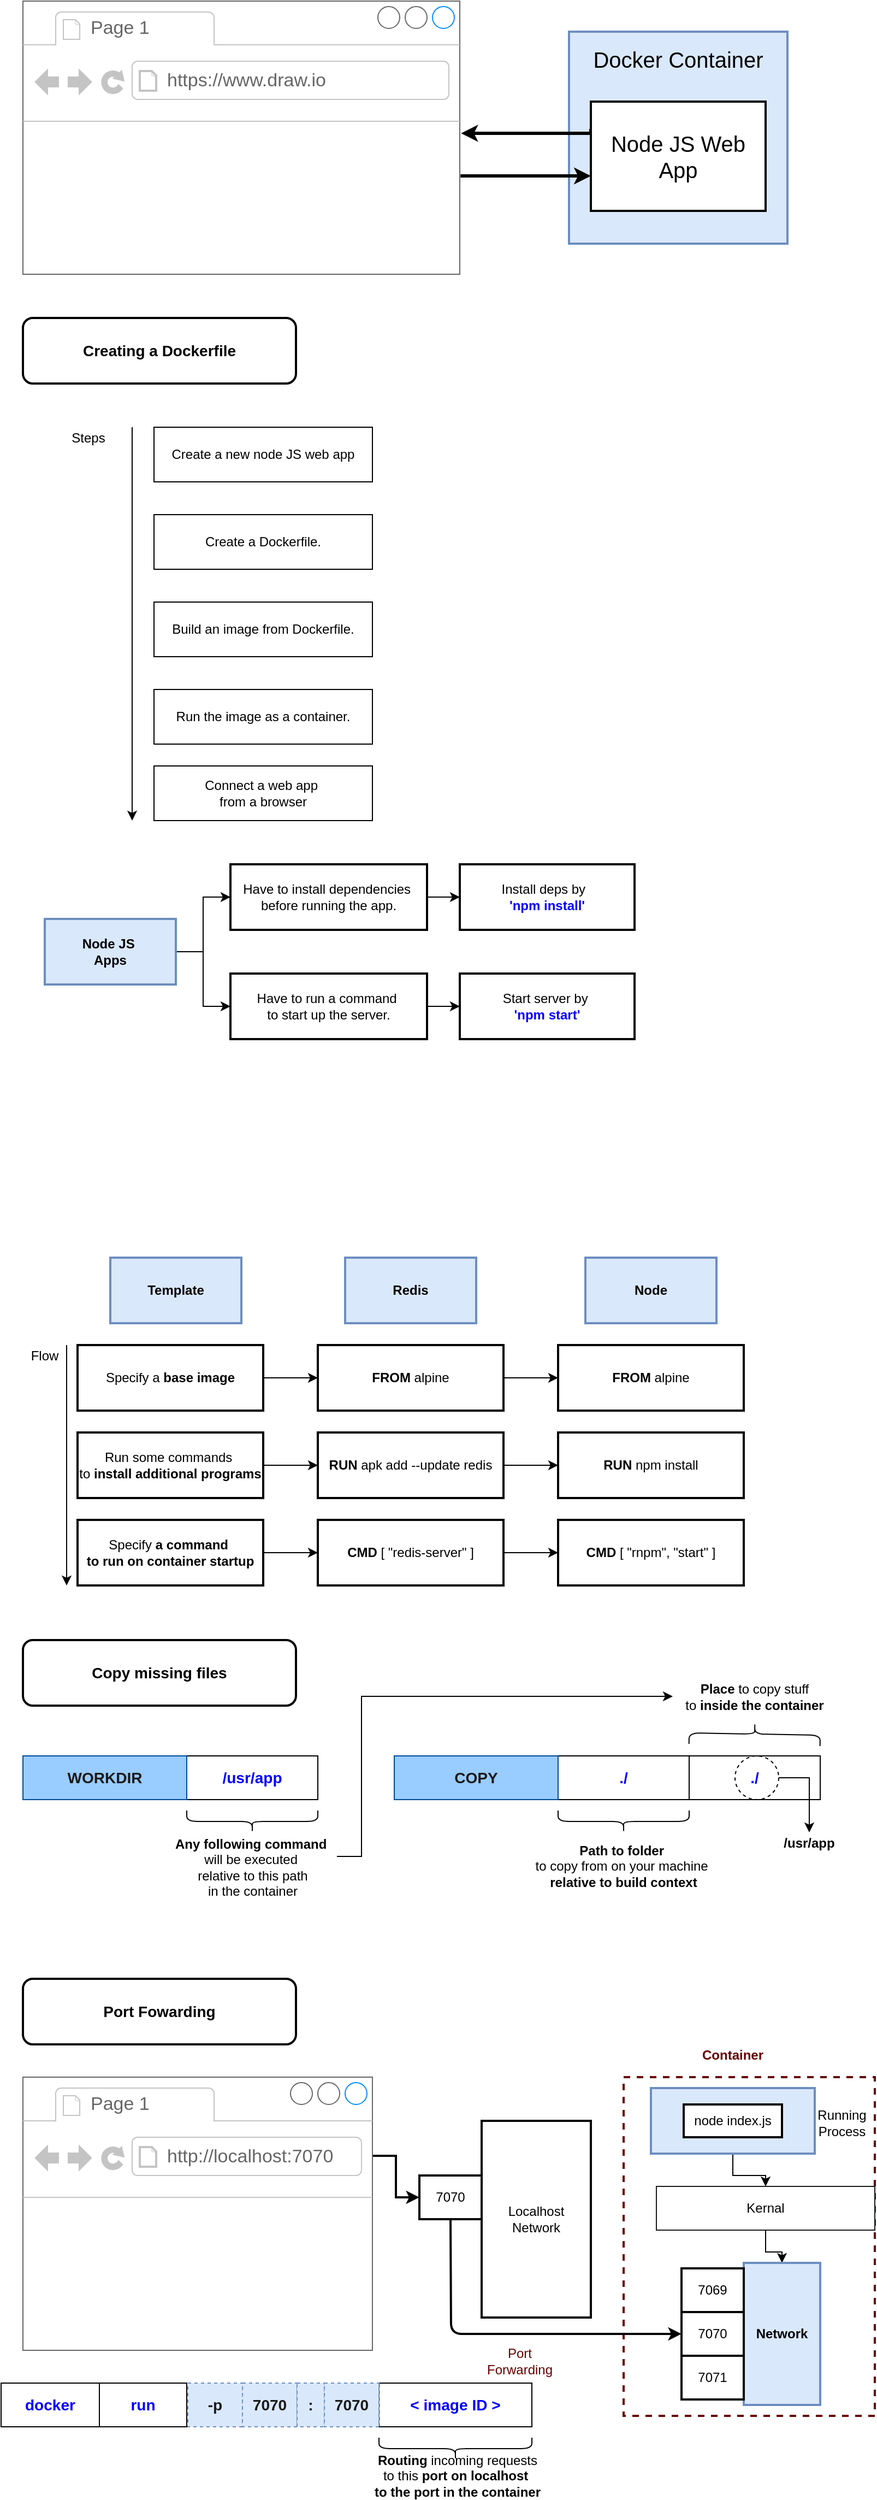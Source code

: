<mxfile version="12.6.1" type="device" pages="13"><diagram id="e093c3a3-07e3-3ea9-9c36-e4d661098359" name="01 - app"><mxGraphModel dx="1635" dy="812" grid="1" gridSize="10" guides="1" tooltips="1" connect="1" arrows="1" fold="1" page="1" pageScale="1" pageWidth="827" pageHeight="1169" background="#ffffff" math="0" shadow="0"><root><mxCell id="0"/><mxCell id="1" parent="0"/><mxCell id="2" value="" style="strokeWidth=1;shadow=0;dashed=0;align=center;html=1;shape=mxgraph.mockup.containers.browserWindow;rSize=0;fillColor=#ffffff;strokeColor=#666666;mainText=,;recursiveResize=0;fontSize=20;" parent="1" vertex="1"><mxGeometry x="40" y="50" width="400" height="250" as="geometry"/></mxCell><mxCell id="3" value="Page 1" style="strokeWidth=1;shadow=0;dashed=0;align=center;html=1;shape=mxgraph.mockup.containers.anchor;fontSize=17;fontColor=#666666;align=left;" parent="2" vertex="1"><mxGeometry x="60" y="12" width="110" height="26" as="geometry"/></mxCell><mxCell id="4" value="https://www.draw.io" style="strokeWidth=1;shadow=0;dashed=0;align=center;html=1;shape=mxgraph.mockup.containers.anchor;rSize=0;fontSize=17;fontColor=#666666;align=left;" parent="2" vertex="1"><mxGeometry x="130" y="60" width="250" height="26" as="geometry"/></mxCell><mxCell id="5" value="Docker Container&lt;br&gt;&lt;br&gt;&lt;br&gt;&lt;br&gt;&lt;br&gt;&lt;br&gt;&lt;br&gt;" style="rounded=0;whiteSpace=wrap;html=1;strokeWidth=2;fontSize=20;align=center;fillColor=#dae8fc;strokeColor=#6c8ebf;" parent="1" vertex="1"><mxGeometry x="540" y="78" width="200" height="194" as="geometry"/></mxCell><mxCell id="7" style="edgeStyle=orthogonalEdgeStyle;rounded=0;html=1;exitX=0;exitY=0.25;entryX=1.003;entryY=0.484;entryPerimeter=0;jettySize=auto;orthogonalLoop=1;strokeWidth=3;fontSize=20;" parent="1" source="6" target="2" edge="1"><mxGeometry relative="1" as="geometry"><Array as="points"><mxPoint x="560" y="171"/></Array></mxGeometry></mxCell><mxCell id="6" value="Node JS Web App" style="rounded=0;whiteSpace=wrap;html=1;strokeWidth=2;fontSize=20;align=center;" parent="1" vertex="1"><mxGeometry x="560" y="142" width="160" height="100" as="geometry"/></mxCell><mxCell id="8" style="edgeStyle=orthogonalEdgeStyle;rounded=0;html=1;exitX=0;exitY=0.25;entryX=1.003;entryY=0.484;entryPerimeter=0;jettySize=auto;orthogonalLoop=1;strokeWidth=3;fontSize=20;" parent="1" edge="1"><mxGeometry relative="1" as="geometry"><mxPoint x="440.67" y="210.003" as="sourcePoint"/><mxPoint x="560.003" y="210.003" as="targetPoint"/></mxGeometry></mxCell><mxCell id="HHnkpAoUkF0tyQXIpt7o-8" value="Create a new node JS web app" style="rounded=0;whiteSpace=wrap;html=1;fontSize=12;" parent="1" vertex="1"><mxGeometry x="160" y="440" width="200" height="50" as="geometry"/></mxCell><mxCell id="HHnkpAoUkF0tyQXIpt7o-9" value="Create a Dockerfile." style="rounded=0;whiteSpace=wrap;html=1;fontSize=12;" parent="1" vertex="1"><mxGeometry x="160" y="520" width="200" height="50" as="geometry"/></mxCell><mxCell id="HHnkpAoUkF0tyQXIpt7o-10" value="Build an image from Dockerfile." style="rounded=0;whiteSpace=wrap;html=1;fontSize=12;" parent="1" vertex="1"><mxGeometry x="160" y="600" width="200" height="50" as="geometry"/></mxCell><mxCell id="HHnkpAoUkF0tyQXIpt7o-11" value="" style="endArrow=classic;html=1;fontSize=12;" parent="1" edge="1"><mxGeometry width="50" height="50" relative="1" as="geometry"><mxPoint x="140" y="440" as="sourcePoint"/><mxPoint x="140" y="800" as="targetPoint"/></mxGeometry></mxCell><mxCell id="HHnkpAoUkF0tyQXIpt7o-12" value="Steps" style="text;html=1;strokeColor=none;fillColor=none;align=center;verticalAlign=middle;whiteSpace=wrap;rounded=0;fontSize=12;" parent="1" vertex="1"><mxGeometry x="80" y="440" width="40" height="20" as="geometry"/></mxCell><mxCell id="HHnkpAoUkF0tyQXIpt7o-13" value="&lt;font style=&quot;font-size: 14px&quot;&gt;&lt;b&gt;Creating a Dockerfile&lt;/b&gt;&lt;/font&gt;" style="rounded=1;whiteSpace=wrap;html=1;strokeWidth=2;" parent="1" vertex="1"><mxGeometry x="40" y="340" width="250" height="60" as="geometry"/></mxCell><mxCell id="HHnkpAoUkF0tyQXIpt7o-14" value="Run the image as a container." style="rounded=0;whiteSpace=wrap;html=1;fontSize=12;" parent="1" vertex="1"><mxGeometry x="160" y="680" width="200" height="50" as="geometry"/></mxCell><mxCell id="HHnkpAoUkF0tyQXIpt7o-17" value="Connect a web app&amp;nbsp;&lt;br&gt;from a browser" style="rounded=0;whiteSpace=wrap;html=1;fontSize=12;" parent="1" vertex="1"><mxGeometry x="160" y="750" width="200" height="50" as="geometry"/></mxCell><mxCell id="HHnkpAoUkF0tyQXIpt7o-24" style="edgeStyle=orthogonalEdgeStyle;rounded=0;orthogonalLoop=1;jettySize=auto;html=1;entryX=0;entryY=0.5;entryDx=0;entryDy=0;" parent="1" source="HHnkpAoUkF0tyQXIpt7o-18" target="HHnkpAoUkF0tyQXIpt7o-19" edge="1"><mxGeometry relative="1" as="geometry"/></mxCell><mxCell id="HHnkpAoUkF0tyQXIpt7o-26" style="edgeStyle=orthogonalEdgeStyle;rounded=0;orthogonalLoop=1;jettySize=auto;html=1;entryX=0;entryY=0.5;entryDx=0;entryDy=0;" parent="1" source="HHnkpAoUkF0tyQXIpt7o-18" target="HHnkpAoUkF0tyQXIpt7o-21" edge="1"><mxGeometry relative="1" as="geometry"/></mxCell><mxCell id="HHnkpAoUkF0tyQXIpt7o-18" value="Node JS&amp;nbsp;&lt;br&gt;Apps" style="rounded=0;whiteSpace=wrap;html=1;fillColor=#dae8fc;strokeColor=#6c8ebf;strokeWidth=2;fontStyle=1" parent="1" vertex="1"><mxGeometry x="60" y="890" width="120" height="60" as="geometry"/></mxCell><mxCell id="HHnkpAoUkF0tyQXIpt7o-27" style="edgeStyle=orthogonalEdgeStyle;rounded=0;orthogonalLoop=1;jettySize=auto;html=1;entryX=0;entryY=0.5;entryDx=0;entryDy=0;" parent="1" source="HHnkpAoUkF0tyQXIpt7o-19" target="HHnkpAoUkF0tyQXIpt7o-20" edge="1"><mxGeometry relative="1" as="geometry"/></mxCell><mxCell id="HHnkpAoUkF0tyQXIpt7o-19" value="Have to install&amp;nbsp;dependencies&amp;nbsp;&lt;br&gt;before running the app." style="rounded=0;whiteSpace=wrap;html=1;strokeWidth=2;" parent="1" vertex="1"><mxGeometry x="230" y="840" width="180" height="60" as="geometry"/></mxCell><mxCell id="HHnkpAoUkF0tyQXIpt7o-20" value="Install deps by&amp;nbsp;&amp;nbsp;&lt;br&gt;&lt;b&gt;&lt;font color=&quot;#0000ff&quot;&gt;'npm install'&lt;/font&gt;&lt;/b&gt;" style="rounded=0;whiteSpace=wrap;html=1;strokeWidth=2;" parent="1" vertex="1"><mxGeometry x="440" y="840" width="160" height="60" as="geometry"/></mxCell><mxCell id="HHnkpAoUkF0tyQXIpt7o-28" style="edgeStyle=orthogonalEdgeStyle;rounded=0;orthogonalLoop=1;jettySize=auto;html=1;entryX=0;entryY=0.5;entryDx=0;entryDy=0;" parent="1" source="HHnkpAoUkF0tyQXIpt7o-21" target="HHnkpAoUkF0tyQXIpt7o-22" edge="1"><mxGeometry relative="1" as="geometry"/></mxCell><mxCell id="HHnkpAoUkF0tyQXIpt7o-21" value="Have to run a command&amp;nbsp;&lt;br&gt;to start up the server." style="rounded=0;whiteSpace=wrap;html=1;strokeWidth=2;" parent="1" vertex="1"><mxGeometry x="230" y="940" width="180" height="60" as="geometry"/></mxCell><mxCell id="HHnkpAoUkF0tyQXIpt7o-22" value="Start server by&amp;nbsp;&lt;br&gt;&lt;b&gt;&lt;font color=&quot;#0000ff&quot;&gt;'npm start'&lt;/font&gt;&lt;/b&gt;" style="rounded=0;whiteSpace=wrap;html=1;strokeWidth=2;" parent="1" vertex="1"><mxGeometry x="440" y="940" width="160" height="60" as="geometry"/></mxCell><mxCell id="HHnkpAoUkF0tyQXIpt7o-29" value="Template" style="rounded=0;whiteSpace=wrap;html=1;fillColor=#dae8fc;strokeColor=#6c8ebf;strokeWidth=2;fontStyle=1" parent="1" vertex="1"><mxGeometry x="120" y="1200" width="120" height="60" as="geometry"/></mxCell><mxCell id="HHnkpAoUkF0tyQXIpt7o-47" style="edgeStyle=orthogonalEdgeStyle;rounded=0;orthogonalLoop=1;jettySize=auto;html=1;entryX=0;entryY=0.5;entryDx=0;entryDy=0;" parent="1" source="HHnkpAoUkF0tyQXIpt7o-30" target="HHnkpAoUkF0tyQXIpt7o-36" edge="1"><mxGeometry relative="1" as="geometry"/></mxCell><mxCell id="HHnkpAoUkF0tyQXIpt7o-30" value="Specify a &lt;b&gt;base image&lt;/b&gt;" style="rounded=0;whiteSpace=wrap;html=1;strokeWidth=2;" parent="1" vertex="1"><mxGeometry x="90" y="1280" width="170" height="60" as="geometry"/></mxCell><mxCell id="HHnkpAoUkF0tyQXIpt7o-49" style="edgeStyle=orthogonalEdgeStyle;rounded=0;orthogonalLoop=1;jettySize=auto;html=1;entryX=0;entryY=0.5;entryDx=0;entryDy=0;" parent="1" source="HHnkpAoUkF0tyQXIpt7o-31" target="HHnkpAoUkF0tyQXIpt7o-38" edge="1"><mxGeometry relative="1" as="geometry"/></mxCell><mxCell id="HHnkpAoUkF0tyQXIpt7o-31" value="Run some commands&amp;nbsp;&lt;br&gt;to &lt;b&gt;install additional programs&lt;/b&gt;" style="rounded=0;whiteSpace=wrap;html=1;strokeWidth=2;" parent="1" vertex="1"><mxGeometry x="90" y="1360" width="170" height="60" as="geometry"/></mxCell><mxCell id="HHnkpAoUkF0tyQXIpt7o-51" style="edgeStyle=orthogonalEdgeStyle;rounded=0;orthogonalLoop=1;jettySize=auto;html=1;entryX=0;entryY=0.5;entryDx=0;entryDy=0;" parent="1" source="HHnkpAoUkF0tyQXIpt7o-32" target="HHnkpAoUkF0tyQXIpt7o-39" edge="1"><mxGeometry relative="1" as="geometry"/></mxCell><mxCell id="HHnkpAoUkF0tyQXIpt7o-32" value="Specify &lt;b&gt;a command&amp;nbsp;&lt;br&gt;to run on container startup&lt;/b&gt;" style="rounded=0;whiteSpace=wrap;html=1;strokeWidth=2;" parent="1" vertex="1"><mxGeometry x="90" y="1440" width="170" height="60" as="geometry"/></mxCell><mxCell id="HHnkpAoUkF0tyQXIpt7o-34" value="" style="endArrow=classic;html=1;fontSize=12;" parent="1" edge="1"><mxGeometry width="50" height="50" relative="1" as="geometry"><mxPoint x="80" y="1280" as="sourcePoint"/><mxPoint x="80" y="1500" as="targetPoint"/></mxGeometry></mxCell><mxCell id="HHnkpAoUkF0tyQXIpt7o-35" value="Flow" style="text;html=1;strokeColor=none;fillColor=none;align=center;verticalAlign=middle;whiteSpace=wrap;rounded=0;" parent="1" vertex="1"><mxGeometry x="40" y="1280" width="40" height="20" as="geometry"/></mxCell><mxCell id="HHnkpAoUkF0tyQXIpt7o-48" style="edgeStyle=orthogonalEdgeStyle;rounded=0;orthogonalLoop=1;jettySize=auto;html=1;entryX=0;entryY=0.5;entryDx=0;entryDy=0;" parent="1" source="HHnkpAoUkF0tyQXIpt7o-36" target="HHnkpAoUkF0tyQXIpt7o-44" edge="1"><mxGeometry relative="1" as="geometry"/></mxCell><mxCell id="HHnkpAoUkF0tyQXIpt7o-36" value="&lt;b&gt;FROM&lt;/b&gt; alpine" style="rounded=0;whiteSpace=wrap;html=1;strokeWidth=2;" parent="1" vertex="1"><mxGeometry x="310" y="1280" width="170" height="60" as="geometry"/></mxCell><mxCell id="HHnkpAoUkF0tyQXIpt7o-37" value="Redis" style="rounded=0;whiteSpace=wrap;html=1;fillColor=#dae8fc;strokeColor=#6c8ebf;strokeWidth=2;fontStyle=1" parent="1" vertex="1"><mxGeometry x="335" y="1200" width="120" height="60" as="geometry"/></mxCell><mxCell id="HHnkpAoUkF0tyQXIpt7o-50" style="edgeStyle=orthogonalEdgeStyle;rounded=0;orthogonalLoop=1;jettySize=auto;html=1;entryX=0;entryY=0.5;entryDx=0;entryDy=0;" parent="1" source="HHnkpAoUkF0tyQXIpt7o-38" target="HHnkpAoUkF0tyQXIpt7o-45" edge="1"><mxGeometry relative="1" as="geometry"/></mxCell><mxCell id="HHnkpAoUkF0tyQXIpt7o-38" value="&lt;b&gt;RUN&lt;/b&gt; apk add --update redis" style="rounded=0;whiteSpace=wrap;html=1;strokeWidth=2;" parent="1" vertex="1"><mxGeometry x="310" y="1360" width="170" height="60" as="geometry"/></mxCell><mxCell id="HHnkpAoUkF0tyQXIpt7o-52" style="edgeStyle=orthogonalEdgeStyle;rounded=0;orthogonalLoop=1;jettySize=auto;html=1;entryX=0;entryY=0.5;entryDx=0;entryDy=0;" parent="1" source="HHnkpAoUkF0tyQXIpt7o-39" target="HHnkpAoUkF0tyQXIpt7o-46" edge="1"><mxGeometry relative="1" as="geometry"/></mxCell><mxCell id="HHnkpAoUkF0tyQXIpt7o-39" value="&lt;b&gt;CMD&lt;/b&gt; [ &quot;redis-server&quot; ]" style="rounded=0;whiteSpace=wrap;html=1;strokeWidth=2;" parent="1" vertex="1"><mxGeometry x="310" y="1440" width="170" height="60" as="geometry"/></mxCell><mxCell id="HHnkpAoUkF0tyQXIpt7o-41" value="Node" style="rounded=0;whiteSpace=wrap;html=1;fillColor=#dae8fc;strokeColor=#6c8ebf;strokeWidth=2;fontStyle=1" parent="1" vertex="1"><mxGeometry x="555" y="1200" width="120" height="60" as="geometry"/></mxCell><mxCell id="HHnkpAoUkF0tyQXIpt7o-44" value="&lt;b&gt;FROM&lt;/b&gt; alpine" style="rounded=0;whiteSpace=wrap;html=1;strokeWidth=2;" parent="1" vertex="1"><mxGeometry x="530" y="1280" width="170" height="60" as="geometry"/></mxCell><mxCell id="HHnkpAoUkF0tyQXIpt7o-45" value="&lt;b&gt;RUN&lt;/b&gt; npm install" style="rounded=0;whiteSpace=wrap;html=1;strokeWidth=2;" parent="1" vertex="1"><mxGeometry x="530" y="1360" width="170" height="60" as="geometry"/></mxCell><mxCell id="HHnkpAoUkF0tyQXIpt7o-46" value="&lt;b&gt;CMD&lt;/b&gt; [ &quot;rnpm&quot;, &quot;start&quot; ]" style="rounded=0;whiteSpace=wrap;html=1;strokeWidth=2;" parent="1" vertex="1"><mxGeometry x="530" y="1440" width="170" height="60" as="geometry"/></mxCell><mxCell id="HHnkpAoUkF0tyQXIpt7o-53" value="&lt;font style=&quot;font-size: 14px&quot;&gt;&lt;b&gt;Copy missing files&lt;/b&gt;&lt;/font&gt;" style="rounded=1;whiteSpace=wrap;html=1;strokeWidth=2;" parent="1" vertex="1"><mxGeometry x="40" y="1550" width="250" height="60" as="geometry"/></mxCell><mxCell id="HHnkpAoUkF0tyQXIpt7o-54" value="&lt;h3&gt;&lt;font color=&quot;#0000ff&quot;&gt;./&lt;/font&gt;&lt;/h3&gt;" style="rounded=0;whiteSpace=wrap;html=1;" parent="1" vertex="1"><mxGeometry x="530" y="1656" width="120" height="40" as="geometry"/></mxCell><mxCell id="HHnkpAoUkF0tyQXIpt7o-55" value="&lt;h3&gt;&lt;font color=&quot;#0000ff&quot;&gt;./&lt;/font&gt;&lt;/h3&gt;" style="rounded=0;whiteSpace=wrap;html=1;" parent="1" vertex="1"><mxGeometry x="650" y="1656" width="120" height="40" as="geometry"/></mxCell><mxCell id="HHnkpAoUkF0tyQXIpt7o-56" value="" style="shape=curlyBracket;whiteSpace=wrap;html=1;rounded=1;rotation=-90;" parent="1" vertex="1"><mxGeometry x="580" y="1656" width="20" height="120" as="geometry"/></mxCell><mxCell id="HHnkpAoUkF0tyQXIpt7o-57" value="" style="shape=curlyBracket;whiteSpace=wrap;html=1;rounded=1;rotation=91;" parent="1" vertex="1"><mxGeometry x="700" y="1576" width="20" height="120" as="geometry"/></mxCell><mxCell id="HHnkpAoUkF0tyQXIpt7o-58" value="&lt;b&gt;Path to folder&amp;nbsp;&lt;/b&gt;&lt;br&gt;to copy from on your machine&amp;nbsp;&lt;br&gt;&lt;b&gt;relative to build context&lt;/b&gt;" style="text;html=1;strokeColor=none;fillColor=none;align=center;verticalAlign=middle;whiteSpace=wrap;rounded=0;" parent="1" vertex="1"><mxGeometry x="495" y="1726" width="190" height="62" as="geometry"/></mxCell><mxCell id="HHnkpAoUkF0tyQXIpt7o-59" value="&lt;b&gt;Place &lt;/b&gt;to copy stuff&lt;br&gt;to &lt;b&gt;inside the container&lt;/b&gt;" style="text;html=1;strokeColor=none;fillColor=none;align=center;verticalAlign=middle;whiteSpace=wrap;rounded=0;" parent="1" vertex="1"><mxGeometry x="635" y="1581" width="150" height="41" as="geometry"/></mxCell><mxCell id="HHnkpAoUkF0tyQXIpt7o-60" value="&lt;h3&gt;&lt;font color=&quot;#1a1a1a&quot;&gt;COPY&lt;/font&gt;&lt;/h3&gt;" style="rounded=0;whiteSpace=wrap;html=1;fillColor=#99CCFF;strokeColor=#004C99;" parent="1" vertex="1"><mxGeometry x="380" y="1656" width="150" height="40" as="geometry"/></mxCell><mxCell id="HHnkpAoUkF0tyQXIpt7o-71" style="edgeStyle=orthogonalEdgeStyle;rounded=0;orthogonalLoop=1;jettySize=auto;html=1;entryX=0;entryY=0.5;entryDx=0;entryDy=0;exitX=0.977;exitY=0.288;exitDx=0;exitDy=0;exitPerimeter=0;strokeWidth=2;" parent="1" source="HHnkpAoUkF0tyQXIpt7o-65" target="HHnkpAoUkF0tyQXIpt7o-70" edge="1"><mxGeometry relative="1" as="geometry"/></mxCell><mxCell id="HHnkpAoUkF0tyQXIpt7o-65" value="" style="strokeWidth=1;shadow=0;dashed=0;align=center;html=1;shape=mxgraph.mockup.containers.browserWindow;rSize=0;fillColor=#ffffff;strokeColor=#666666;mainText=,;recursiveResize=0;fontSize=20;" parent="1" vertex="1"><mxGeometry x="40" y="1950" width="320" height="250" as="geometry"/></mxCell><mxCell id="HHnkpAoUkF0tyQXIpt7o-66" value="Page 1" style="strokeWidth=1;shadow=0;dashed=0;align=center;html=1;shape=mxgraph.mockup.containers.anchor;fontSize=17;fontColor=#666666;align=left;" parent="HHnkpAoUkF0tyQXIpt7o-65" vertex="1"><mxGeometry x="60" y="12" width="110" height="26" as="geometry"/></mxCell><mxCell id="HHnkpAoUkF0tyQXIpt7o-67" value="http://localhost:7070" style="strokeWidth=1;shadow=0;dashed=0;align=center;html=1;shape=mxgraph.mockup.containers.anchor;rSize=0;fontSize=17;fontColor=#666666;align=left;" parent="HHnkpAoUkF0tyQXIpt7o-65" vertex="1"><mxGeometry x="130" y="60" width="180" height="26" as="geometry"/></mxCell><mxCell id="HHnkpAoUkF0tyQXIpt7o-68" value="&lt;font style=&quot;font-size: 14px&quot;&gt;&lt;b&gt;Port Fowarding&lt;/b&gt;&lt;/font&gt;" style="rounded=1;whiteSpace=wrap;html=1;strokeWidth=2;" parent="1" vertex="1"><mxGeometry x="40" y="1860" width="250" height="60" as="geometry"/></mxCell><mxCell id="HHnkpAoUkF0tyQXIpt7o-69" value="Localhost Network" style="rounded=0;whiteSpace=wrap;html=1;strokeWidth=2;" parent="1" vertex="1"><mxGeometry x="460" y="1990" width="100" height="180" as="geometry"/></mxCell><mxCell id="HHnkpAoUkF0tyQXIpt7o-70" value="7070" style="rounded=0;whiteSpace=wrap;html=1;strokeWidth=2;" parent="1" vertex="1"><mxGeometry x="403" y="2040" width="57" height="40" as="geometry"/></mxCell><mxCell id="HHnkpAoUkF0tyQXIpt7o-73" value="" style="rounded=0;whiteSpace=wrap;html=1;strokeWidth=2;dashed=1;strokeColor=#660000;" parent="1" vertex="1"><mxGeometry x="590" y="1950" width="230" height="310" as="geometry"/></mxCell><mxCell id="HHnkpAoUkF0tyQXIpt7o-83" style="edgeStyle=orthogonalEdgeStyle;rounded=0;orthogonalLoop=1;jettySize=auto;html=1;" parent="1" source="HHnkpAoUkF0tyQXIpt7o-74" target="HHnkpAoUkF0tyQXIpt7o-78" edge="1"><mxGeometry relative="1" as="geometry"/></mxCell><mxCell id="HHnkpAoUkF0tyQXIpt7o-74" value="" style="rounded=0;whiteSpace=wrap;html=1;fillColor=#dae8fc;strokeColor=#6c8ebf;strokeWidth=2;fontStyle=1" parent="1" vertex="1"><mxGeometry x="615" y="1960" width="150" height="60" as="geometry"/></mxCell><mxCell id="HHnkpAoUkF0tyQXIpt7o-75" value="node index.js" style="rounded=0;whiteSpace=wrap;html=1;strokeColor=#000000;strokeWidth=2;" parent="1" vertex="1"><mxGeometry x="645" y="1975" width="90" height="30" as="geometry"/></mxCell><mxCell id="HHnkpAoUkF0tyQXIpt7o-76" value="Running&lt;br&gt;Process" style="text;html=1;strokeColor=none;fillColor=none;align=center;verticalAlign=middle;whiteSpace=wrap;rounded=0;dashed=1;" parent="1" vertex="1"><mxGeometry x="770" y="1982" width="40" height="20" as="geometry"/></mxCell><mxCell id="HHnkpAoUkF0tyQXIpt7o-84" style="edgeStyle=orthogonalEdgeStyle;rounded=0;orthogonalLoop=1;jettySize=auto;html=1;entryX=0.5;entryY=0;entryDx=0;entryDy=0;" parent="1" source="HHnkpAoUkF0tyQXIpt7o-78" target="HHnkpAoUkF0tyQXIpt7o-79" edge="1"><mxGeometry relative="1" as="geometry"/></mxCell><mxCell id="HHnkpAoUkF0tyQXIpt7o-78" value="Kernal" style="rounded=0;whiteSpace=wrap;html=1;strokeColor=#1A1A1A;strokeWidth=1;" parent="1" vertex="1"><mxGeometry x="620" y="2050" width="200" height="40" as="geometry"/></mxCell><mxCell id="HHnkpAoUkF0tyQXIpt7o-79" value="Network" style="rounded=0;whiteSpace=wrap;html=1;fillColor=#dae8fc;strokeColor=#6c8ebf;strokeWidth=2;fontStyle=1" parent="1" vertex="1"><mxGeometry x="700" y="2120" width="70" height="130" as="geometry"/></mxCell><mxCell id="HHnkpAoUkF0tyQXIpt7o-80" value="7070" style="rounded=0;whiteSpace=wrap;html=1;strokeWidth=2;" parent="1" vertex="1"><mxGeometry x="643" y="2165" width="57" height="40" as="geometry"/></mxCell><mxCell id="HHnkpAoUkF0tyQXIpt7o-81" value="7071" style="rounded=0;whiteSpace=wrap;html=1;strokeWidth=2;" parent="1" vertex="1"><mxGeometry x="643" y="2205" width="57" height="40" as="geometry"/></mxCell><mxCell id="HHnkpAoUkF0tyQXIpt7o-82" value="7069" style="rounded=0;whiteSpace=wrap;html=1;strokeWidth=2;" parent="1" vertex="1"><mxGeometry x="643" y="2125" width="57" height="40" as="geometry"/></mxCell><mxCell id="HHnkpAoUkF0tyQXIpt7o-85" value="Container" style="text;html=1;strokeColor=none;fillColor=none;align=center;verticalAlign=middle;whiteSpace=wrap;rounded=0;fontStyle=1;fontColor=#660000;" parent="1" vertex="1"><mxGeometry x="670" y="1920" width="40" height="20" as="geometry"/></mxCell><mxCell id="HHnkpAoUkF0tyQXIpt7o-90" value="" style="endArrow=classic;html=1;fontColor=#660000;exitX=0.5;exitY=1;exitDx=0;exitDy=0;entryX=0;entryY=0.5;entryDx=0;entryDy=0;strokeWidth=2;" parent="1" source="HHnkpAoUkF0tyQXIpt7o-70" target="HHnkpAoUkF0tyQXIpt7o-80" edge="1"><mxGeometry width="50" height="50" relative="1" as="geometry"><mxPoint x="240" y="2330" as="sourcePoint"/><mxPoint x="290" y="2280" as="targetPoint"/><Array as="points"><mxPoint x="432" y="2185"/></Array></mxGeometry></mxCell><mxCell id="HHnkpAoUkF0tyQXIpt7o-91" value="Port Forwarding" style="text;html=1;strokeColor=none;fillColor=none;align=center;verticalAlign=middle;whiteSpace=wrap;rounded=0;fontColor=#660000;" parent="1" vertex="1"><mxGeometry x="455" y="2190" width="80" height="40" as="geometry"/></mxCell><mxCell id="HHnkpAoUkF0tyQXIpt7o-92" value="&lt;h3&gt;&lt;font color=&quot;#0000ff&quot;&gt;docker&lt;/font&gt;&lt;/h3&gt;" style="rounded=0;whiteSpace=wrap;html=1;" parent="1" vertex="1"><mxGeometry x="20" y="2230" width="90" height="40" as="geometry"/></mxCell><mxCell id="HHnkpAoUkF0tyQXIpt7o-93" value="&lt;h3&gt;&lt;font color=&quot;#0000ff&quot;&gt;run&lt;/font&gt;&lt;/h3&gt;" style="rounded=0;whiteSpace=wrap;html=1;" parent="1" vertex="1"><mxGeometry x="110" y="2230" width="80" height="40" as="geometry"/></mxCell><mxCell id="HHnkpAoUkF0tyQXIpt7o-99" value="&lt;h3&gt;&lt;font color=&quot;#0000ff&quot;&gt;&amp;lt; image ID &amp;gt;&lt;/font&gt;&lt;/h3&gt;" style="rounded=0;whiteSpace=wrap;html=1;" parent="1" vertex="1"><mxGeometry x="366" y="2230" width="140" height="40" as="geometry"/></mxCell><mxCell id="HHnkpAoUkF0tyQXIpt7o-100" value="" style="shape=curlyBracket;whiteSpace=wrap;html=1;rounded=1;rotation=-90;" parent="1" vertex="1"><mxGeometry x="426" y="2220" width="20" height="140" as="geometry"/></mxCell><mxCell id="HHnkpAoUkF0tyQXIpt7o-101" value="&lt;b&gt;Routing&lt;/b&gt; incoming requests &lt;br&gt;to this &lt;b&gt;port on localhost&lt;/b&gt;&amp;nbsp;&lt;br&gt;&lt;b&gt;to the port in the container&lt;/b&gt;" style="text;html=1;strokeColor=none;fillColor=none;align=center;verticalAlign=middle;whiteSpace=wrap;rounded=0;" parent="1" vertex="1"><mxGeometry x="313" y="2300" width="250" height="29" as="geometry"/></mxCell><mxCell id="HHnkpAoUkF0tyQXIpt7o-102" value="&lt;h3&gt;&lt;font color=&quot;#1a1a1a&quot;&gt;-p&lt;/font&gt;&lt;/h3&gt;" style="rounded=0;whiteSpace=wrap;html=1;dashed=1;fillColor=#dae8fc;strokeColor=#6c8ebf;" parent="1" vertex="1"><mxGeometry x="191" y="2230" width="50" height="40" as="geometry"/></mxCell><mxCell id="HHnkpAoUkF0tyQXIpt7o-103" value="&lt;h3&gt;&lt;font color=&quot;#1a1a1a&quot;&gt;7070&lt;/font&gt;&lt;/h3&gt;" style="rounded=0;whiteSpace=wrap;html=1;dashed=1;fillColor=#dae8fc;strokeColor=#6c8ebf;" parent="1" vertex="1"><mxGeometry x="241" y="2230" width="50" height="40" as="geometry"/></mxCell><mxCell id="HHnkpAoUkF0tyQXIpt7o-104" value="&lt;h3&gt;&lt;font color=&quot;#1a1a1a&quot;&gt;:&lt;/font&gt;&lt;/h3&gt;" style="rounded=0;whiteSpace=wrap;html=1;dashed=1;fillColor=#dae8fc;strokeColor=#6c8ebf;" parent="1" vertex="1"><mxGeometry x="291" y="2230" width="25" height="40" as="geometry"/></mxCell><mxCell id="HHnkpAoUkF0tyQXIpt7o-105" value="&lt;h3&gt;&lt;font color=&quot;#1a1a1a&quot;&gt;7070&lt;/font&gt;&lt;/h3&gt;" style="rounded=0;whiteSpace=wrap;html=1;dashed=1;fillColor=#dae8fc;strokeColor=#6c8ebf;" parent="1" vertex="1"><mxGeometry x="316" y="2230" width="50" height="40" as="geometry"/></mxCell><mxCell id="AyOgrST42-UngLR85qC4-8" value="&lt;h3&gt;&lt;font color=&quot;#0000ff&quot;&gt;/usr/app&lt;/font&gt;&lt;/h3&gt;" style="rounded=0;whiteSpace=wrap;html=1;" parent="1" vertex="1"><mxGeometry x="190" y="1656" width="120" height="40" as="geometry"/></mxCell><mxCell id="AyOgrST42-UngLR85qC4-9" value="" style="shape=curlyBracket;whiteSpace=wrap;html=1;rounded=1;rotation=-90;" parent="1" vertex="1"><mxGeometry x="240" y="1656" width="20" height="120" as="geometry"/></mxCell><mxCell id="AyOgrST42-UngLR85qC4-12" style="edgeStyle=orthogonalEdgeStyle;rounded=0;orthogonalLoop=1;jettySize=auto;html=1;entryX=0;entryY=0.5;entryDx=0;entryDy=0;" parent="1" source="AyOgrST42-UngLR85qC4-10" target="HHnkpAoUkF0tyQXIpt7o-59" edge="1"><mxGeometry relative="1" as="geometry"><Array as="points"><mxPoint x="350" y="1748"/><mxPoint x="350" y="1602"/></Array></mxGeometry></mxCell><mxCell id="AyOgrST42-UngLR85qC4-10" value="&lt;b&gt;Any following command&amp;nbsp;&lt;br&gt;&lt;/b&gt;will be executed&amp;nbsp;&lt;br&gt;relative to this path &lt;br&gt;in the container" style="text;html=1;strokeColor=none;fillColor=none;align=center;verticalAlign=middle;whiteSpace=wrap;rounded=0;" parent="1" vertex="1"><mxGeometry x="172.5" y="1726" width="155" height="64" as="geometry"/></mxCell><mxCell id="AyOgrST42-UngLR85qC4-11" value="&lt;h3&gt;&lt;font color=&quot;#1a1a1a&quot;&gt;WORKDIR&lt;/font&gt;&lt;/h3&gt;" style="rounded=0;whiteSpace=wrap;html=1;fillColor=#99CCFF;strokeColor=#004C99;" parent="1" vertex="1"><mxGeometry x="40" y="1656" width="150" height="40" as="geometry"/></mxCell><mxCell id="BEQFPdiLUDuVNbpy0VCq-10" style="edgeStyle=orthogonalEdgeStyle;rounded=0;orthogonalLoop=1;jettySize=auto;html=1;entryX=0.5;entryY=0;entryDx=0;entryDy=0;" edge="1" parent="1" source="BEQFPdiLUDuVNbpy0VCq-8" target="BEQFPdiLUDuVNbpy0VCq-9"><mxGeometry relative="1" as="geometry"/></mxCell><mxCell id="BEQFPdiLUDuVNbpy0VCq-8" value="" style="ellipse;whiteSpace=wrap;html=1;aspect=fixed;fillColor=none;dashed=1;" vertex="1" parent="1"><mxGeometry x="692" y="1656" width="40" height="40" as="geometry"/></mxCell><mxCell id="BEQFPdiLUDuVNbpy0VCq-9" value="/usr/app" style="text;html=1;strokeColor=none;fillColor=none;align=center;verticalAlign=middle;whiteSpace=wrap;rounded=0;dashed=1;fontStyle=1" vertex="1" parent="1"><mxGeometry x="740" y="1726" width="40" height="20" as="geometry"/></mxCell></root></mxGraphModel></diagram><diagram id="946bade9-0d8f-9310-f6a6-8017435e3fc8" name="02 - steps"><mxGraphModel dx="932" dy="424" grid="1" gridSize="10" guides="1" tooltips="1" connect="1" arrows="1" fold="1" page="1" pageScale="1" pageWidth="3300" pageHeight="4681" background="#ffffff" math="0" shadow="0"><root><mxCell id="0"/><mxCell id="1" parent="0"/><mxCell id="2" value="Create Node JS web app" style="rounded=0;whiteSpace=wrap;html=1;strokeWidth=2;fontSize=20;align=center;" vertex="1" parent="1"><mxGeometry x="640" y="140" width="340" height="60" as="geometry"/></mxCell><mxCell id="3" value="Create a Dockerfile" style="rounded=0;whiteSpace=wrap;html=1;strokeWidth=2;fontSize=20;align=center;" vertex="1" parent="1"><mxGeometry x="640" y="218" width="340" height="60" as="geometry"/></mxCell><mxCell id="4" value="Build image from dockerfile" style="rounded=0;whiteSpace=wrap;html=1;strokeWidth=2;fontSize=20;align=center;" vertex="1" parent="1"><mxGeometry x="640" y="295" width="340" height="60" as="geometry"/></mxCell><mxCell id="5" value="Run image as container" style="rounded=0;whiteSpace=wrap;html=1;strokeWidth=2;fontSize=20;align=center;" vertex="1" parent="1"><mxGeometry x="640" y="373" width="340" height="60" as="geometry"/></mxCell><mxCell id="6" value="Connect to web app from a browser" style="rounded=0;whiteSpace=wrap;html=1;strokeWidth=2;fontSize=20;align=center;" vertex="1" parent="1"><mxGeometry x="640" y="450" width="340" height="60" as="geometry"/></mxCell><mxCell id="7" value="" style="endArrow=classic;html=1;strokeWidth=3;fontSize=20;" edge="1" parent="1"><mxGeometry width="50" height="50" relative="1" as="geometry"><mxPoint x="620" y="140" as="sourcePoint"/><mxPoint x="620" y="520" as="targetPoint"/></mxGeometry></mxCell><mxCell id="8" value="Steps" style="text;html=1;strokeColor=none;fillColor=none;align=center;verticalAlign=middle;whiteSpace=wrap;rounded=0;fontSize=20;" vertex="1" parent="1"><mxGeometry x="560" y="140" width="60" height="30" as="geometry"/></mxCell></root></mxGraphModel></diagram><diagram id="d43b1dd4-a18e-ed21-c289-a20c5afc6144" name="03 - disclaimer"><mxGraphModel dx="699" dy="318" grid="1" gridSize="10" guides="1" tooltips="1" connect="1" arrows="1" fold="1" page="1" pageScale="1" pageWidth="3300" pageHeight="4681" background="#ffffff" math="0" shadow="0"><root><mxCell id="0"/><mxCell id="1" parent="0"/><mxCell id="2" value="We're going to do a few things slightly wrong!" style="rounded=0;whiteSpace=wrap;html=1;strokeWidth=2;fontSize=20;align=center;fillColor=#fff2cc;strokeColor=#d6b656;" vertex="1" parent="1"><mxGeometry x="530" y="290" width="260" height="120" as="geometry"/></mxCell><mxCell id="3" value="Disclaimer" style="text;html=1;strokeColor=none;fillColor=none;align=center;verticalAlign=middle;whiteSpace=wrap;rounded=0;fontSize=20;fontStyle=1" vertex="1" parent="1"><mxGeometry x="580" y="260" width="160" height="30" as="geometry"/></mxCell></root></mxGraphModel></diagram><diagram id="644f3495-64bc-b4d1-0aa3-e7c8ec935e04" name="04 - node apps"><mxGraphModel dx="932" dy="424" grid="1" gridSize="10" guides="1" tooltips="1" connect="1" arrows="1" fold="1" page="1" pageScale="1" pageWidth="3300" pageHeight="4681" background="#ffffff" math="0" shadow="0"><root><mxCell id="0"/><mxCell id="1" parent="0"/><mxCell id="4" style="edgeStyle=orthogonalEdgeStyle;rounded=0;html=1;exitX=1;exitY=0.25;jettySize=auto;orthogonalLoop=1;strokeWidth=3;fontSize=20;" edge="1" parent="1" source="2" target="3"><mxGeometry relative="1" as="geometry"/></mxCell><mxCell id="6" style="edgeStyle=orthogonalEdgeStyle;rounded=0;html=1;exitX=1;exitY=0.75;jettySize=auto;orthogonalLoop=1;strokeWidth=3;fontSize=20;" edge="1" parent="1" source="2" target="5"><mxGeometry relative="1" as="geometry"/></mxCell><mxCell id="2" value="Node JS Apps" style="rounded=0;whiteSpace=wrap;html=1;strokeWidth=2;fontSize=20;align=center;fillColor=#dae8fc;strokeColor=#6c8ebf;" vertex="1" parent="1"><mxGeometry x="440" y="260" width="130" height="90" as="geometry"/></mxCell><mxCell id="8" style="edgeStyle=orthogonalEdgeStyle;rounded=0;html=1;exitX=1;exitY=0.5;jettySize=auto;orthogonalLoop=1;strokeWidth=3;fontSize=20;" edge="1" parent="1" source="3" target="7"><mxGeometry relative="1" as="geometry"/></mxCell><mxCell id="3" value="Have to install dependencies before running the app" style="rounded=0;whiteSpace=wrap;html=1;strokeWidth=2;fontSize=20;align=center;" vertex="1" parent="1"><mxGeometry x="640" y="170" width="230" height="90" as="geometry"/></mxCell><mxCell id="10" style="edgeStyle=orthogonalEdgeStyle;rounded=0;html=1;exitX=1;exitY=0.5;jettySize=auto;orthogonalLoop=1;strokeWidth=3;fontSize=20;" edge="1" parent="1" source="5" target="9"><mxGeometry relative="1" as="geometry"/></mxCell><mxCell id="5" value="Have to run a command to start up the server" style="rounded=0;whiteSpace=wrap;html=1;strokeWidth=2;fontSize=20;align=center;" vertex="1" parent="1"><mxGeometry x="640" y="350" width="230" height="90" as="geometry"/></mxCell><mxCell id="13" style="edgeStyle=orthogonalEdgeStyle;rounded=0;html=1;exitX=1;exitY=0.5;jettySize=auto;orthogonalLoop=1;strokeWidth=3;fontSize=20;" edge="1" parent="1" source="7" target="11"><mxGeometry relative="1" as="geometry"/></mxCell><mxCell id="7" value="Install deps by running&lt;br&gt;'&lt;b&gt;npm install&lt;/b&gt;'&lt;br&gt;" style="rounded=0;whiteSpace=wrap;html=1;strokeWidth=2;fontSize=20;align=center;" vertex="1" parent="1"><mxGeometry x="900" y="170" width="230" height="90" as="geometry"/></mxCell><mxCell id="15" style="edgeStyle=orthogonalEdgeStyle;rounded=0;html=1;exitX=1;exitY=0.5;jettySize=auto;orthogonalLoop=1;strokeWidth=3;fontSize=20;" edge="1" parent="1" source="9" target="12"><mxGeometry relative="1" as="geometry"/></mxCell><mxCell id="9" value="Start server by running '&lt;b&gt;npm start&lt;/b&gt;'" style="rounded=0;whiteSpace=wrap;html=1;strokeWidth=2;fontSize=20;align=center;" vertex="1" parent="1"><mxGeometry x="900" y="350" width="230" height="90" as="geometry"/></mxCell><mxCell id="11" value="Assumes 'npm' is installed!&lt;br&gt;" style="rounded=0;whiteSpace=wrap;html=1;strokeWidth=2;fontSize=20;align=center;fillColor=#fff2cc;strokeColor=#d6b656;" vertex="1" parent="1"><mxGeometry x="1150" y="170" width="190" height="90" as="geometry"/></mxCell><mxCell id="12" value="Assumes 'npm' is installed!&lt;br&gt;" style="rounded=0;whiteSpace=wrap;html=1;strokeWidth=2;fontSize=20;align=center;fillColor=#fff2cc;strokeColor=#d6b656;" vertex="1" parent="1"><mxGeometry x="1150" y="350" width="190" height="90" as="geometry"/></mxCell></root></mxGraphModel></diagram><diagram id="cb62f67a-4312-a840-cfaf-5e5d8f89aa9a" name="05 - commands"><mxGraphModel dx="932" dy="424" grid="1" gridSize="10" guides="1" tooltips="1" connect="1" arrows="1" fold="1" page="1" pageScale="1" pageWidth="3300" pageHeight="4681" background="#ffffff" math="0" shadow="0"><root><mxCell id="0"/><mxCell id="1" parent="0"/><mxCell id="11" style="edgeStyle=orthogonalEdgeStyle;rounded=0;html=1;exitX=1;exitY=0.5;jettySize=auto;orthogonalLoop=1;strokeWidth=3;fontSize=20;" edge="1" parent="1" source="4" target="10"><mxGeometry relative="1" as="geometry"/></mxCell><mxCell id="4" value="Specify a base image" style="rounded=0;whiteSpace=wrap;html=1;strokeWidth=2;fontSize=18;align=center;" vertex="1" parent="1"><mxGeometry x="670" y="250" width="250" height="60" as="geometry"/></mxCell><mxCell id="5" value="" style="endArrow=classic;html=1;strokeWidth=3;fontSize=18;" edge="1" parent="1"><mxGeometry width="50" height="50" relative="1" as="geometry"><mxPoint x="650" y="250" as="sourcePoint"/><mxPoint x="650" y="470" as="targetPoint"/></mxGeometry></mxCell><mxCell id="14" style="edgeStyle=orthogonalEdgeStyle;rounded=0;html=1;exitX=1;exitY=0.5;jettySize=auto;orthogonalLoop=1;strokeWidth=3;fontSize=20;" edge="1" parent="1" source="6" target="12"><mxGeometry relative="1" as="geometry"/></mxCell><mxCell id="6" value="Run some commands to install additional programs" style="rounded=0;whiteSpace=wrap;html=1;strokeWidth=2;fontSize=18;align=center;" vertex="1" parent="1"><mxGeometry x="670" y="330" width="250" height="60" as="geometry"/></mxCell><mxCell id="15" style="edgeStyle=orthogonalEdgeStyle;rounded=0;html=1;exitX=1;exitY=0.5;jettySize=auto;orthogonalLoop=1;strokeWidth=3;fontSize=20;" edge="1" parent="1" source="7" target="13"><mxGeometry relative="1" as="geometry"/></mxCell><mxCell id="7" value="Specify a command to run on container startup" style="rounded=0;whiteSpace=wrap;html=1;strokeWidth=2;fontSize=18;align=center;" vertex="1" parent="1"><mxGeometry x="670" y="410" width="250" height="60" as="geometry"/></mxCell><mxCell id="9" value="Flow" style="text;html=1;strokeColor=none;fillColor=none;align=center;verticalAlign=middle;whiteSpace=wrap;rounded=0;fontSize=18;" vertex="1" parent="1"><mxGeometry x="600" y="250" width="40" height="20" as="geometry"/></mxCell><mxCell id="10" value="FROM alpine" style="rounded=0;whiteSpace=wrap;html=1;strokeWidth=2;fontSize=18;align=center;" vertex="1" parent="1"><mxGeometry x="960" y="250" width="250" height="60" as="geometry"/></mxCell><mxCell id="12" value="RUN apk add --update redis" style="rounded=0;whiteSpace=wrap;html=1;strokeWidth=2;fontSize=18;align=center;" vertex="1" parent="1"><mxGeometry x="960" y="330" width="250" height="60" as="geometry"/></mxCell><mxCell id="13" value="CMD [&quot;redis-server&quot;]" style="rounded=0;whiteSpace=wrap;html=1;strokeWidth=2;fontSize=18;align=center;" vertex="1" parent="1"><mxGeometry x="960" y="410" width="250" height="60" as="geometry"/></mxCell><mxCell id="17" value="Template" style="rounded=0;whiteSpace=wrap;html=1;strokeWidth=2;fontSize=20;align=center;fillColor=#dae8fc;strokeColor=#6c8ebf;" vertex="1" parent="1"><mxGeometry x="730" y="180" width="120" height="60" as="geometry"/></mxCell><mxCell id="18" value="Redis" style="rounded=0;whiteSpace=wrap;html=1;strokeWidth=2;fontSize=20;align=center;fillColor=#dae8fc;strokeColor=#6c8ebf;" vertex="1" parent="1"><mxGeometry x="1025" y="180" width="120" height="60" as="geometry"/></mxCell><mxCell id="19" style="edgeStyle=orthogonalEdgeStyle;rounded=0;html=1;exitX=1;exitY=0.5;jettySize=auto;orthogonalLoop=1;strokeWidth=3;fontSize=20;" edge="1" target="22" parent="1"><mxGeometry relative="1" as="geometry"><mxPoint x="1209.833" y="280" as="sourcePoint"/></mxGeometry></mxCell><mxCell id="20" style="edgeStyle=orthogonalEdgeStyle;rounded=0;html=1;exitX=1;exitY=0.5;jettySize=auto;orthogonalLoop=1;strokeWidth=3;fontSize=20;" edge="1" target="23" parent="1"><mxGeometry relative="1" as="geometry"><mxPoint x="1209.833" y="360" as="sourcePoint"/></mxGeometry></mxCell><mxCell id="21" style="edgeStyle=orthogonalEdgeStyle;rounded=0;html=1;exitX=1;exitY=0.5;jettySize=auto;orthogonalLoop=1;strokeWidth=3;fontSize=20;" edge="1" target="24" parent="1"><mxGeometry relative="1" as="geometry"><mxPoint x="1209.833" y="440" as="sourcePoint"/></mxGeometry></mxCell><mxCell id="22" value="FROM alpine" style="rounded=0;whiteSpace=wrap;html=1;strokeWidth=2;fontSize=18;align=center;" vertex="1" parent="1"><mxGeometry x="1249.5" y="250" width="250" height="60" as="geometry"/></mxCell><mxCell id="23" value="RUN npm install" style="rounded=0;whiteSpace=wrap;html=1;strokeWidth=2;fontSize=18;align=center;" vertex="1" parent="1"><mxGeometry x="1249.5" y="330" width="250" height="60" as="geometry"/></mxCell><mxCell id="24" value="CMD [&quot;npm&quot;, &quot;start&quot;]" style="rounded=0;whiteSpace=wrap;html=1;strokeWidth=2;fontSize=18;align=center;" vertex="1" parent="1"><mxGeometry x="1249.5" y="410" width="250" height="60" as="geometry"/></mxCell><mxCell id="25" value="Node" style="rounded=0;whiteSpace=wrap;html=1;strokeWidth=2;fontSize=20;align=center;fillColor=#dae8fc;strokeColor=#6c8ebf;" vertex="1" parent="1"><mxGeometry x="1310" y="180" width="120" height="60" as="geometry"/></mxCell></root></mxGraphModel></diagram><diagram id="623472db-cd22-1839-230f-52585c8f5113" name="06 - alpine"><mxGraphModel dx="932" dy="424" grid="1" gridSize="10" guides="1" tooltips="1" connect="1" arrows="1" fold="1" page="1" pageScale="1" pageWidth="3300" pageHeight="4681" background="#ffffff" math="0" shadow="0"><root><mxCell id="0"/><mxCell id="1" parent="0"/><mxCell id="2" value="&lt;b&gt;Programs Included in the Alpine Image&lt;br&gt;&lt;br&gt;&lt;br&gt;&lt;br&gt;&lt;br&gt;&lt;br&gt;&lt;/b&gt;&lt;br&gt;" style="rounded=0;whiteSpace=wrap;html=1;strokeWidth=2;fontSize=20;align=center;fillColor=#dae8fc;strokeColor=#6c8ebf;" vertex="1" parent="1"><mxGeometry x="450" y="240" width="400" height="200" as="geometry"/></mxCell><mxCell id="3" value="&lt;i&gt;Not much&lt;/i&gt;" style="ellipse;shape=cloud;whiteSpace=wrap;html=1;strokeWidth=2;fontSize=20;align=center;" vertex="1" parent="1"><mxGeometry x="550" y="310" width="200" height="100" as="geometry"/></mxCell></root></mxGraphModel></diagram><diagram id="450a71ee-96fb-4028-3fdf-5c1f339df9ad" name="07 - build"><mxGraphModel dx="932" dy="424" grid="1" gridSize="10" guides="1" tooltips="1" connect="1" arrows="1" fold="1" page="1" pageScale="1" pageWidth="3300" pageHeight="4681" background="#ffffff" math="0" shadow="0"><root><mxCell id="0"/><mxCell id="1" parent="0"/><mxCell id="3" value="" style="rounded=0;whiteSpace=wrap;html=1;strokeWidth=4;fontSize=18;align=center;fillColor=none;dashed=1;dashPattern=1 1;strokeColor=#b85450;" vertex="1" parent="1"><mxGeometry x="815" y="148" width="317" height="382" as="geometry"/></mxCell><mxCell id="4" style="edgeStyle=orthogonalEdgeStyle;rounded=0;html=1;exitX=0.5;exitY=1;jettySize=auto;orthogonalLoop=1;strokeWidth=3;fontSize=18;" edge="1" source="5" parent="1"><mxGeometry relative="1" as="geometry"><mxPoint x="915.333" y="263.333" as="targetPoint"/></mxGeometry></mxCell><mxCell id="5" value="" style="rounded=0;whiteSpace=wrap;html=1;strokeWidth=2;fontSize=24;align=center;fillColor=#dae8fc;strokeColor=#6c8ebf;" vertex="1" parent="1"><mxGeometry x="840" y="163" width="150" height="60" as="geometry"/></mxCell><mxCell id="6" value="Container" style="text;html=1;strokeColor=none;fillColor=none;align=center;verticalAlign=middle;whiteSpace=wrap;rounded=0;dashed=1;dashPattern=1 1;fontSize=18;fontStyle=1" vertex="1" parent="1"><mxGeometry x="962" y="123" width="40" height="20" as="geometry"/></mxCell><mxCell id="7" value="Network" style="rounded=0;whiteSpace=wrap;html=1;strokeWidth=2;fontSize=14;align=center;fillColor=#dae8fc;strokeColor=#6c8ebf;" vertex="1" parent="1"><mxGeometry x="916.5" y="363" width="82" height="40" as="geometry"/></mxCell><mxCell id="8" value="Kernel" style="rounded=0;whiteSpace=wrap;html=1;strokeWidth=2;fillColor=#ffffff;fontSize=18;align=center;strokeColor=#000000;" vertex="1" parent="1"><mxGeometry x="855" y="263" width="335" height="60" as="geometry"/></mxCell><mxCell id="9" value="RAM" style="rounded=0;whiteSpace=wrap;html=1;strokeWidth=2;fontSize=14;align=center;fillColor=#dae8fc;strokeColor=#6c8ebf;" vertex="1" parent="1"><mxGeometry x="827" y="363" width="82" height="40" as="geometry"/></mxCell><mxCell id="10" value="CPU" style="rounded=0;whiteSpace=wrap;html=1;strokeWidth=2;fontSize=14;align=center;fillColor=#dae8fc;strokeColor=#6c8ebf;" vertex="1" parent="1"><mxGeometry x="1009" y="363" width="82" height="40" as="geometry"/></mxCell><mxCell id="11" style="edgeStyle=orthogonalEdgeStyle;rounded=0;html=1;exitX=0.5;exitY=1;jettySize=auto;orthogonalLoop=1;strokeWidth=3;fontSize=18;" edge="1" parent="1"><mxGeometry relative="1" as="geometry"><mxPoint x="916" y="323" as="sourcePoint"/><mxPoint x="916" y="353.333" as="targetPoint"/></mxGeometry></mxCell><mxCell id="12" value="" style="rounded=0;whiteSpace=wrap;html=1;strokeWidth=2;fontSize=14;align=center;fillColor=#dae8fc;strokeColor=#6c8ebf;" vertex="1" parent="1"><mxGeometry x="445" y="422" width="170" height="105" as="geometry"/></mxCell><mxCell id="13" value="Node:alpine Image" style="rounded=0;whiteSpace=wrap;html=1;strokeWidth=2;fontSize=18;align=center;fillColor=#ffffff;strokeColor=#000000;fontStyle=1" vertex="1" parent="1"><mxGeometry x="445" y="350" width="310" height="43" as="geometry"/></mxCell><mxCell id="14" value="bin" style="rounded=0;whiteSpace=wrap;html=1;strokeWidth=2;fontSize=12;align=center;" vertex="1" parent="1"><mxGeometry x="460" y="439.5" width="40" height="30" as="geometry"/></mxCell><mxCell id="15" value="FS Snapshot" style="rounded=0;whiteSpace=wrap;html=1;strokeWidth=2;fontSize=16;align=center;fillColor=#d5e8d4;strokeColor=#82b366;fontStyle=0" vertex="1" parent="1"><mxGeometry x="445" y="393" width="170" height="29" as="geometry"/></mxCell><mxCell id="16" value="Startup Command" style="rounded=0;whiteSpace=wrap;html=1;strokeWidth=2;fontSize=16;align=center;fillColor=#d5e8d4;strokeColor=#82b366;fontStyle=0" vertex="1" parent="1"><mxGeometry x="615" y="393" width="140" height="29" as="geometry"/></mxCell><mxCell id="17" value="" style="rounded=0;whiteSpace=wrap;html=1;strokeWidth=2;fontSize=14;align=center;fillColor=#dae8fc;strokeColor=#6c8ebf;" vertex="1" parent="1"><mxGeometry x="615" y="422" width="140" height="105" as="geometry"/></mxCell><mxCell id="18" value="???" style="rounded=0;whiteSpace=wrap;html=1;strokeWidth=2;fontSize=12;align=center;" vertex="1" parent="1"><mxGeometry x="625" y="459.5" width="120" height="30" as="geometry"/></mxCell><mxCell id="19" value="Running process" style="text;html=1;strokeColor=none;fillColor=none;align=left;verticalAlign=middle;whiteSpace=wrap;rounded=0;fontSize=13;fontStyle=2" vertex="1" parent="1"><mxGeometry x="999" y="183" width="40" height="20" as="geometry"/></mxCell><mxCell id="20" value="" style="shape=curlyBracket;whiteSpace=wrap;html=1;rounded=1;strokeWidth=2;fontSize=14;align=center;rotation=180;" vertex="1" parent="1"><mxGeometry x="1002" y="408.5" width="22" height="105" as="geometry"/></mxCell><mxCell id="21" value="Hard drive segment for this process" style="text;html=1;strokeColor=none;fillColor=none;align=left;verticalAlign=middle;whiteSpace=wrap;rounded=0;fontSize=11;" vertex="1" parent="1"><mxGeometry x="1024" y="431" width="106" height="60" as="geometry"/></mxCell><mxCell id="22" value="dev" style="rounded=0;whiteSpace=wrap;html=1;strokeWidth=2;fontSize=12;align=center;" vertex="1" parent="1"><mxGeometry x="510" y="439.5" width="40" height="30" as="geometry"/></mxCell><mxCell id="23" value="etc" style="rounded=0;whiteSpace=wrap;html=1;strokeWidth=2;fontSize=12;align=center;" vertex="1" parent="1"><mxGeometry x="560" y="439.5" width="40" height="30" as="geometry"/></mxCell><mxCell id="24" value="home" style="rounded=0;whiteSpace=wrap;html=1;strokeWidth=2;fontSize=12;align=center;" vertex="1" parent="1"><mxGeometry x="460" y="479.5" width="40" height="30" as="geometry"/></mxCell><mxCell id="25" value="proc" style="rounded=0;whiteSpace=wrap;html=1;strokeWidth=2;fontSize=12;align=center;" vertex="1" parent="1"><mxGeometry x="510" y="479.5" width="40" height="30" as="geometry"/></mxCell><mxCell id="26" value="" style="rounded=0;whiteSpace=wrap;html=1;strokeWidth=2;fontSize=12;align=center;" vertex="1" parent="1"><mxGeometry x="854" y="178" width="127" height="30" as="geometry"/></mxCell><mxCell id="27" value="FROM" style="rounded=0;whiteSpace=wrap;html=1;strokeWidth=2;fontSize=20;align=center;fillColor=#dae8fc;strokeColor=#6c8ebf;" vertex="1" parent="1"><mxGeometry x="460" y="128" width="80" height="40" as="geometry"/></mxCell><mxCell id="28" value="node:alpine" style="rounded=0;whiteSpace=wrap;html=1;strokeWidth=2;fontSize=20;align=center;" vertex="1" parent="1"><mxGeometry x="540" y="128" width="220" height="40" as="geometry"/></mxCell><mxCell id="46" style="edgeStyle=orthogonalEdgeStyle;rounded=0;html=1;exitX=0;exitY=0.25;entryX=0;entryY=0.5;jettySize=auto;orthogonalLoop=1;strokeWidth=3;fontSize=24;" edge="1" parent="1" source="30" target="27"><mxGeometry relative="1" as="geometry"/></mxCell><mxCell id="30" value="RUN" style="rounded=0;whiteSpace=wrap;html=1;strokeWidth=2;fontSize=20;align=center;fillColor=#dae8fc;strokeColor=#6c8ebf;" vertex="1" parent="1"><mxGeometry x="460" y="178" width="80" height="42" as="geometry"/></mxCell><mxCell id="31" value="npm install" style="rounded=0;whiteSpace=wrap;html=1;strokeWidth=2;fontSize=20;align=center;" vertex="1" parent="1"><mxGeometry x="540" y="178" width="220" height="42" as="geometry"/></mxCell><mxCell id="33" value="CMD" style="rounded=0;whiteSpace=wrap;html=1;strokeWidth=2;fontSize=20;align=center;fillColor=#dae8fc;strokeColor=#6c8ebf;" vertex="1" parent="1"><mxGeometry x="460" y="233" width="80" height="37" as="geometry"/></mxCell><mxCell id="34" value="[&quot;npm&quot;, &quot;start&quot;]" style="rounded=0;whiteSpace=wrap;html=1;strokeWidth=2;fontSize=20;align=center;" vertex="1" parent="1"><mxGeometry x="539" y="233" width="221" height="37" as="geometry"/></mxCell><mxCell id="35" value="redis" style="rounded=0;whiteSpace=wrap;html=1;strokeWidth=2;fontSize=12;align=center;" vertex="1" parent="1"><mxGeometry x="560" y="479.5" width="40" height="30" as="geometry"/></mxCell><mxCell id="36" style="edgeStyle=orthogonalEdgeStyle;rounded=0;html=1;exitX=0.5;exitY=1;entryX=0.5;entryY=1;jettySize=auto;orthogonalLoop=1;strokeWidth=3;fontSize=20;" edge="1" source="35" target="35" parent="1"><mxGeometry relative="1" as="geometry"/></mxCell><mxCell id="37" value="" style="rounded=0;whiteSpace=wrap;html=1;strokeWidth=2;fontSize=14;align=center;fillColor=#dae8fc;strokeColor=#6c8ebf;" vertex="1" parent="1"><mxGeometry x="445" y="422" width="170" height="105" as="geometry"/></mxCell><mxCell id="38" value="bin" style="rounded=0;whiteSpace=wrap;html=1;strokeWidth=2;fontSize=12;align=center;" vertex="1" parent="1"><mxGeometry x="460" y="439.5" width="40" height="30" as="geometry"/></mxCell><mxCell id="39" value="dev" style="rounded=0;whiteSpace=wrap;html=1;strokeWidth=2;fontSize=12;align=center;" vertex="1" parent="1"><mxGeometry x="510" y="439.5" width="40" height="30" as="geometry"/></mxCell><mxCell id="40" value="etc" style="rounded=0;whiteSpace=wrap;html=1;strokeWidth=2;fontSize=12;align=center;" vertex="1" parent="1"><mxGeometry x="560" y="439.5" width="40" height="30" as="geometry"/></mxCell><mxCell id="41" value="home" style="rounded=0;whiteSpace=wrap;html=1;strokeWidth=2;fontSize=12;align=center;" vertex="1" parent="1"><mxGeometry x="460" y="479.5" width="40" height="30" as="geometry"/></mxCell><mxCell id="42" value="proc" style="rounded=0;whiteSpace=wrap;html=1;strokeWidth=2;fontSize=12;align=center;" vertex="1" parent="1"><mxGeometry x="510" y="479.5" width="40" height="30" as="geometry"/></mxCell><mxCell id="44" style="edgeStyle=orthogonalEdgeStyle;rounded=0;html=1;exitX=0.5;exitY=1;entryX=0.5;entryY=1;jettySize=auto;orthogonalLoop=1;strokeWidth=3;fontSize=20;" edge="1" parent="1"><mxGeometry relative="1" as="geometry"><mxPoint x="580" y="509.333" as="sourcePoint"/><mxPoint x="580" y="509.333" as="targetPoint"/></mxGeometry></mxCell><mxCell id="45" value="REST OF HARD DRIVE!!!!!" style="rounded=0;whiteSpace=wrap;html=1;strokeWidth=2;fontSize=24;align=center;fillColor=#dae8fc;strokeColor=#6c8ebf;fontStyle=1" vertex="1" parent="1"><mxGeometry x="829" y="527" width="170" height="303" as="geometry"/></mxCell><mxCell id="47" value="" style="rounded=0;whiteSpace=wrap;html=1;strokeWidth=2;fontSize=14;align=center;fillColor=#dae8fc;strokeColor=#6c8ebf;" vertex="1" parent="1"><mxGeometry x="827" y="408.5" width="170" height="105" as="geometry"/></mxCell><mxCell id="48" value="bin" style="rounded=0;whiteSpace=wrap;html=1;strokeWidth=2;fontSize=12;align=center;" vertex="1" parent="1"><mxGeometry x="842" y="426" width="40" height="30" as="geometry"/></mxCell><mxCell id="49" value="dev" style="rounded=0;whiteSpace=wrap;html=1;strokeWidth=2;fontSize=12;align=center;" vertex="1" parent="1"><mxGeometry x="892" y="426" width="40" height="30" as="geometry"/></mxCell><mxCell id="50" value="etc" style="rounded=0;whiteSpace=wrap;html=1;strokeWidth=2;fontSize=12;align=center;" vertex="1" parent="1"><mxGeometry x="942" y="426" width="40" height="30" as="geometry"/></mxCell><mxCell id="51" value="home" style="rounded=0;whiteSpace=wrap;html=1;strokeWidth=2;fontSize=12;align=center;" vertex="1" parent="1"><mxGeometry x="842" y="466" width="40" height="30" as="geometry"/></mxCell><mxCell id="52" value="proc" style="rounded=0;whiteSpace=wrap;html=1;strokeWidth=2;fontSize=12;align=center;" vertex="1" parent="1"><mxGeometry x="892" y="466" width="40" height="30" as="geometry"/></mxCell><mxCell id="53" value="redis" style="rounded=0;whiteSpace=wrap;html=1;strokeWidth=2;fontSize=12;align=center;" vertex="1" parent="1"><mxGeometry x="942" y="466" width="40" height="30" as="geometry"/></mxCell><mxCell id="54" style="edgeStyle=orthogonalEdgeStyle;rounded=0;html=1;exitX=0.5;exitY=1;entryX=0.5;entryY=1;jettySize=auto;orthogonalLoop=1;strokeWidth=3;fontSize=20;" edge="1" source="53" target="53" parent="1"><mxGeometry relative="1" as="geometry"/></mxCell><mxCell id="55" value="" style="rounded=0;whiteSpace=wrap;html=1;strokeWidth=2;fontSize=14;align=center;fillColor=#dae8fc;strokeColor=#6c8ebf;" vertex="1" parent="1"><mxGeometry x="827" y="408.5" width="170" height="105" as="geometry"/></mxCell><mxCell id="56" value="bin" style="rounded=0;whiteSpace=wrap;html=1;strokeWidth=2;fontSize=12;align=center;" vertex="1" parent="1"><mxGeometry x="842" y="426" width="40" height="30" as="geometry"/></mxCell><mxCell id="57" value="dev" style="rounded=0;whiteSpace=wrap;html=1;strokeWidth=2;fontSize=12;align=center;" vertex="1" parent="1"><mxGeometry x="892" y="426" width="40" height="30" as="geometry"/></mxCell><mxCell id="58" value="etc" style="rounded=0;whiteSpace=wrap;html=1;strokeWidth=2;fontSize=12;align=center;" vertex="1" parent="1"><mxGeometry x="942" y="426" width="40" height="30" as="geometry"/></mxCell><mxCell id="59" value="home" style="rounded=0;whiteSpace=wrap;html=1;strokeWidth=2;fontSize=12;align=center;" vertex="1" parent="1"><mxGeometry x="842" y="466" width="40" height="30" as="geometry"/></mxCell><mxCell id="60" value="proc" style="rounded=0;whiteSpace=wrap;html=1;strokeWidth=2;fontSize=12;align=center;" vertex="1" parent="1"><mxGeometry x="892" y="466" width="40" height="30" as="geometry"/></mxCell></root></mxGraphModel></diagram><diagram id="0094afca-8ed5-7b19-b53f-4a4dcc52ef8f" name="08 - copy"><mxGraphModel dx="932" dy="424" grid="1" gridSize="10" guides="1" tooltips="1" connect="1" arrows="1" fold="1" page="1" pageScale="1" pageWidth="3300" pageHeight="4681" background="#ffffff" math="0" shadow="0"><root><mxCell id="0"/><mxCell id="1" parent="0"/><mxCell id="4" value="FROM" style="rounded=0;whiteSpace=wrap;html=1;strokeWidth=2;fontSize=20;align=center;fillColor=#dae8fc;strokeColor=#6c8ebf;" vertex="1" parent="1"><mxGeometry x="410" y="190" width="120" height="60" as="geometry"/></mxCell><mxCell id="5" value="node:alpine" style="rounded=0;whiteSpace=wrap;html=1;strokeWidth=2;fontSize=20;align=center;" vertex="1" parent="1"><mxGeometry x="530" y="190" width="370" height="60" as="geometry"/></mxCell><mxCell id="6" value="RUN" style="rounded=0;whiteSpace=wrap;html=1;strokeWidth=2;fontSize=20;align=center;fillColor=#dae8fc;strokeColor=#6c8ebf;" vertex="1" parent="1"><mxGeometry x="410" y="348" width="120" height="60" as="geometry"/></mxCell><mxCell id="7" value="npm install" style="rounded=0;whiteSpace=wrap;html=1;strokeWidth=2;fontSize=20;align=center;" vertex="1" parent="1"><mxGeometry x="530" y="348" width="370" height="60" as="geometry"/></mxCell><mxCell id="8" value="CMD" style="rounded=0;whiteSpace=wrap;html=1;strokeWidth=2;fontSize=20;align=center;fillColor=#dae8fc;strokeColor=#6c8ebf;" vertex="1" parent="1"><mxGeometry x="410" y="427" width="120" height="60" as="geometry"/></mxCell><mxCell id="9" value="[&quot;npm&quot;, &quot;start&quot;]" style="rounded=0;whiteSpace=wrap;html=1;strokeWidth=2;fontSize=20;align=center;" vertex="1" parent="1"><mxGeometry x="530" y="427" width="370" height="60" as="geometry"/></mxCell><mxCell id="10" value="" style="shape=curlyBracket;whiteSpace=wrap;html=1;rounded=1;strokeWidth=2;fontSize=20;align=center;rotation=90;" vertex="1" parent="1"><mxGeometry x="460" y="113" width="20" height="120" as="geometry"/></mxCell><mxCell id="11" value="Instruction telling Docker Server what to do" style="text;html=1;strokeColor=none;fillColor=none;align=center;verticalAlign=middle;whiteSpace=wrap;rounded=0;fontSize=20;fontStyle=2" vertex="1" parent="1"><mxGeometry x="385" y="113" width="170" height="20" as="geometry"/></mxCell><mxCell id="12" value="" style="shape=curlyBracket;whiteSpace=wrap;html=1;rounded=1;strokeWidth=2;fontSize=20;align=center;rotation=90;" vertex="1" parent="1"><mxGeometry x="705" y="-12" width="20" height="370" as="geometry"/></mxCell><mxCell id="13" value="Argument to the instruction" style="text;html=1;strokeColor=none;fillColor=none;align=center;verticalAlign=middle;whiteSpace=wrap;rounded=0;fontSize=20;fontStyle=2" vertex="1" parent="1"><mxGeometry x="630" y="123" width="170" height="20" as="geometry"/></mxCell><mxCell id="14" style="edgeStyle=orthogonalEdgeStyle;rounded=0;html=1;exitX=0;exitY=0.5;entryX=0;entryY=0.5;jettySize=auto;orthogonalLoop=1;strokeWidth=3;fontSize=20;" edge="1" source="6" target="6" parent="1"><mxGeometry relative="1" as="geometry"/></mxCell><mxCell id="15" value="COPY" style="rounded=0;whiteSpace=wrap;html=1;strokeWidth=2;fontSize=20;align=center;fillColor=#dae8fc;strokeColor=#6c8ebf;" vertex="1" parent="1"><mxGeometry x="410" y="269" width="120" height="60" as="geometry"/></mxCell><mxCell id="16" value="./ ./" style="rounded=0;whiteSpace=wrap;html=1;strokeWidth=2;fontSize=20;align=center;" vertex="1" parent="1"><mxGeometry x="530" y="269" width="370" height="60" as="geometry"/></mxCell><mxCell id="17" style="edgeStyle=orthogonalEdgeStyle;rounded=0;html=1;exitX=0;exitY=0.5;entryX=0;entryY=0.5;jettySize=auto;orthogonalLoop=1;strokeWidth=3;fontSize=20;" edge="1" source="15" target="15" parent="1"><mxGeometry relative="1" as="geometry"/></mxCell></root></mxGraphModel></diagram><diagram id="52967264-bb19-6746-22db-0849d0b9bc7b" name="09 - copy"><mxGraphModel dx="932" dy="424" grid="1" gridSize="10" guides="1" tooltips="1" connect="1" arrows="1" fold="1" page="1" pageScale="1" pageWidth="3300" pageHeight="4681" background="#ffffff" math="0" shadow="0"><root><mxCell id="0"/><mxCell id="1" parent="0"/><mxCell id="2" value="COPY" style="rounded=0;whiteSpace=wrap;html=1;strokeWidth=2;fontSize=20;align=center;fillColor=#dae8fc;strokeColor=#6c8ebf;" vertex="1" parent="1"><mxGeometry x="410" y="269" width="120" height="60" as="geometry"/></mxCell><mxCell id="3" value="./" style="rounded=0;whiteSpace=wrap;html=1;strokeWidth=2;fontSize=20;align=center;" vertex="1" parent="1"><mxGeometry x="530" y="269" width="140" height="60" as="geometry"/></mxCell><mxCell id="4" value="./" style="rounded=0;whiteSpace=wrap;html=1;strokeWidth=2;fontSize=20;align=center;" vertex="1" parent="1"><mxGeometry x="670" y="269" width="140" height="60" as="geometry"/></mxCell><mxCell id="5" value="" style="shape=curlyBracket;whiteSpace=wrap;html=1;rounded=1;strokeWidth=2;fontSize=24;align=center;rotation=-90;" vertex="1" parent="1"><mxGeometry x="590" y="280" width="20" height="140" as="geometry"/></mxCell><mxCell id="6" value="" style="shape=curlyBracket;whiteSpace=wrap;html=1;rounded=1;strokeWidth=2;fontSize=24;align=center;rotation=90;" vertex="1" parent="1"><mxGeometry x="730" y="180" width="20" height="140" as="geometry"/></mxCell><mxCell id="7" value="Path to folder to copy from on *your machine* relative to build context" style="text;html=1;strokeColor=none;fillColor=none;align=center;verticalAlign=middle;whiteSpace=wrap;rounded=0;fontSize=24;" vertex="1" parent="1"><mxGeometry x="490" y="410" width="220" height="20" as="geometry"/></mxCell><mxCell id="8" value="Place to copy stuff to inside *the container*" style="text;html=1;strokeColor=none;fillColor=none;align=center;verticalAlign=middle;whiteSpace=wrap;rounded=0;fontSize=24;" vertex="1" parent="1"><mxGeometry x="630" y="180" width="220" height="20" as="geometry"/></mxCell></root></mxGraphModel></diagram><diagram name="10 - ports" id="826b2f55-5ac2-f0e0-eb3c-cc9aa4611618"><mxGraphModel dx="932" dy="424" grid="1" gridSize="10" guides="1" tooltips="1" connect="1" arrows="1" fold="1" page="1" pageScale="1" pageWidth="3300" pageHeight="4681" background="#ffffff" math="0" shadow="0"><root><mxCell id="0"/><mxCell id="1" parent="0"/><mxCell id="2" value="" style="rounded=0;whiteSpace=wrap;html=1;strokeWidth=4;fontSize=18;align=center;fillColor=none;dashed=1;dashPattern=1 1;strokeColor=#b85450;" vertex="1" parent="1"><mxGeometry x="760" y="148" width="372" height="382" as="geometry"/></mxCell><mxCell id="3" style="edgeStyle=orthogonalEdgeStyle;rounded=0;html=1;exitX=0.5;exitY=1;jettySize=auto;orthogonalLoop=1;strokeWidth=3;fontSize=18;" edge="1" parent="1" source="4"><mxGeometry relative="1" as="geometry"><mxPoint x="915.333" y="263.333" as="targetPoint"/></mxGeometry></mxCell><mxCell id="4" value="" style="rounded=0;whiteSpace=wrap;html=1;strokeWidth=2;fontSize=24;align=center;fillColor=#dae8fc;strokeColor=#6c8ebf;" vertex="1" parent="1"><mxGeometry x="840" y="163" width="150" height="60" as="geometry"/></mxCell><mxCell id="5" value="Container" style="text;html=1;strokeColor=none;fillColor=none;align=center;verticalAlign=middle;whiteSpace=wrap;rounded=0;dashed=1;dashPattern=1 1;fontSize=18;fontStyle=1" vertex="1" parent="1"><mxGeometry x="926" y="123" width="40" height="20" as="geometry"/></mxCell><mxCell id="58" style="edgeStyle=orthogonalEdgeStyle;rounded=0;html=1;exitX=0.25;exitY=1;jettySize=auto;orthogonalLoop=1;strokeWidth=3;fontSize=24;" edge="1" parent="1" source="7" target="57"><mxGeometry relative="1" as="geometry"/></mxCell><mxCell id="7" value="Kernel" style="rounded=0;whiteSpace=wrap;html=1;strokeWidth=2;fillColor=#ffffff;fontSize=18;align=center;strokeColor=#000000;" vertex="1" parent="1"><mxGeometry x="855" y="263" width="335" height="60" as="geometry"/></mxCell><mxCell id="18" value="Running process" style="text;html=1;strokeColor=none;fillColor=none;align=left;verticalAlign=middle;whiteSpace=wrap;rounded=0;fontSize=13;fontStyle=2" vertex="1" parent="1"><mxGeometry x="999" y="183" width="40" height="20" as="geometry"/></mxCell><mxCell id="25" value="node index.js" style="rounded=0;whiteSpace=wrap;html=1;strokeWidth=2;fontSize=12;align=center;" vertex="1" parent="1"><mxGeometry x="854" y="178" width="127" height="30" as="geometry"/></mxCell><mxCell id="57" value="Network" style="rounded=0;whiteSpace=wrap;html=1;strokeWidth=2;fontSize=14;align=center;fillColor=#dae8fc;strokeColor=#6c8ebf;" vertex="1" parent="1"><mxGeometry x="898" y="356" width="82" height="154" as="geometry"/></mxCell><mxCell id="59" value="8078" style="rounded=0;whiteSpace=wrap;html=1;strokeWidth=2;fontSize=12;align=center;" vertex="1" parent="1"><mxGeometry x="838" y="356" width="60" height="30" as="geometry"/></mxCell><mxCell id="60" value="8079" style="rounded=0;whiteSpace=wrap;html=1;strokeWidth=2;fontSize=12;align=center;" vertex="1" parent="1"><mxGeometry x="838" y="386" width="60" height="30" as="geometry"/></mxCell><mxCell id="61" value="8080" style="rounded=0;whiteSpace=wrap;html=1;strokeWidth=2;fontSize=12;align=center;" vertex="1" parent="1"><mxGeometry x="838" y="416" width="60" height="30" as="geometry"/></mxCell><mxCell id="62" value="8081" style="rounded=0;whiteSpace=wrap;html=1;strokeWidth=2;fontSize=12;align=center;" vertex="1" parent="1"><mxGeometry x="838" y="446" width="60" height="30" as="geometry"/></mxCell><mxCell id="63" value="8082" style="rounded=0;whiteSpace=wrap;html=1;strokeWidth=2;fontSize=12;align=center;" vertex="1" parent="1"><mxGeometry x="838" y="476" width="60" height="30" as="geometry"/></mxCell><mxCell id="66" value="" style="endArrow=classic;html=1;strokeWidth=3;fontSize=24;" edge="1" parent="1"><mxGeometry width="50" height="50" relative="1" as="geometry"><mxPoint x="838" y="430.5" as="sourcePoint"/><mxPoint x="798" y="430.5" as="targetPoint"/></mxGeometry></mxCell><mxCell id="67" value="X" style="text;html=1;strokeColor=none;fillColor=none;align=center;verticalAlign=middle;whiteSpace=wrap;rounded=0;fontSize=24;fontColor=#FF3333;fontStyle=1" vertex="1" parent="1"><mxGeometry x="769" y="421" width="40" height="20" as="geometry"/></mxCell></root></mxGraphModel></diagram><diagram name="11 - local" id="1a128dae-5194-18f9-951b-ab08a5a4f9cf"><mxGraphModel dx="1118" dy="509" grid="1" gridSize="10" guides="1" tooltips="1" connect="1" arrows="1" fold="1" page="1" pageScale="1" pageWidth="3300" pageHeight="4681" background="#ffffff" math="0" shadow="0"><root><mxCell id="0"/><mxCell id="1" parent="0"/><mxCell id="2" value="" style="rounded=0;whiteSpace=wrap;html=1;strokeWidth=4;fontSize=18;align=center;fillColor=none;dashed=1;dashPattern=1 1;strokeColor=#b85450;" vertex="1" parent="1"><mxGeometry x="760" y="148" width="372" height="382" as="geometry"/></mxCell><mxCell id="3" style="edgeStyle=orthogonalEdgeStyle;rounded=0;html=1;exitX=0.5;exitY=1;jettySize=auto;orthogonalLoop=1;strokeWidth=3;fontSize=18;" edge="1" parent="1" source="4"><mxGeometry relative="1" as="geometry"><mxPoint x="915.333" y="263.333" as="targetPoint"/></mxGeometry></mxCell><mxCell id="4" value="" style="rounded=0;whiteSpace=wrap;html=1;strokeWidth=2;fontSize=24;align=center;fillColor=#dae8fc;strokeColor=#6c8ebf;" vertex="1" parent="1"><mxGeometry x="840" y="163" width="150" height="60" as="geometry"/></mxCell><mxCell id="5" value="Container" style="text;html=1;strokeColor=none;fillColor=none;align=center;verticalAlign=middle;whiteSpace=wrap;rounded=0;dashed=1;dashPattern=1 1;fontSize=18;fontStyle=1" vertex="1" parent="1"><mxGeometry x="926" y="123" width="40" height="20" as="geometry"/></mxCell><mxCell id="6" style="edgeStyle=orthogonalEdgeStyle;rounded=0;html=1;exitX=0.25;exitY=1;jettySize=auto;orthogonalLoop=1;strokeWidth=3;fontSize=24;" edge="1" parent="1" source="7" target="10"><mxGeometry relative="1" as="geometry"/></mxCell><mxCell id="7" value="Kernel" style="rounded=0;whiteSpace=wrap;html=1;strokeWidth=2;fillColor=#ffffff;fontSize=18;align=center;strokeColor=#000000;" vertex="1" parent="1"><mxGeometry x="855" y="263" width="335" height="60" as="geometry"/></mxCell><mxCell id="8" value="Running process" style="text;html=1;strokeColor=none;fillColor=none;align=left;verticalAlign=middle;whiteSpace=wrap;rounded=0;fontSize=13;fontStyle=2" vertex="1" parent="1"><mxGeometry x="999" y="183" width="40" height="20" as="geometry"/></mxCell><mxCell id="9" value="node index.js" style="rounded=0;whiteSpace=wrap;html=1;strokeWidth=2;fontSize=12;align=center;" vertex="1" parent="1"><mxGeometry x="854" y="178" width="127" height="30" as="geometry"/></mxCell><mxCell id="10" value="Network" style="rounded=0;whiteSpace=wrap;html=1;strokeWidth=2;fontSize=14;align=center;fillColor=#dae8fc;strokeColor=#6c8ebf;" vertex="1" parent="1"><mxGeometry x="898" y="356" width="82" height="154" as="geometry"/></mxCell><mxCell id="11" value="8078" style="rounded=0;whiteSpace=wrap;html=1;strokeWidth=2;fontSize=12;align=center;" vertex="1" parent="1"><mxGeometry x="838" y="356" width="60" height="30" as="geometry"/></mxCell><mxCell id="12" value="8079" style="rounded=0;whiteSpace=wrap;html=1;strokeWidth=2;fontSize=12;align=center;" vertex="1" parent="1"><mxGeometry x="838" y="386" width="60" height="30" as="geometry"/></mxCell><mxCell id="13" value="8080" style="rounded=0;whiteSpace=wrap;html=1;strokeWidth=2;fontSize=12;align=center;" vertex="1" parent="1"><mxGeometry x="838" y="416" width="60" height="30" as="geometry"/></mxCell><mxCell id="14" value="8081" style="rounded=0;whiteSpace=wrap;html=1;strokeWidth=2;fontSize=12;align=center;" vertex="1" parent="1"><mxGeometry x="838" y="446" width="60" height="30" as="geometry"/></mxCell><mxCell id="15" value="8082" style="rounded=0;whiteSpace=wrap;html=1;strokeWidth=2;fontSize=12;align=center;" vertex="1" parent="1"><mxGeometry x="838" y="476" width="60" height="30" as="geometry"/></mxCell><mxCell id="23" style="edgeStyle=orthogonalEdgeStyle;rounded=0;html=1;exitX=0;exitY=0.5;entryX=0;entryY=0.5;jettySize=auto;orthogonalLoop=1;strokeWidth=3;fontSize=24;fontColor=#000000;" edge="1" parent="1" source="16" target="13"><mxGeometry relative="1" as="geometry"/></mxCell><mxCell id="16" value="Localhost Network" style="rounded=0;whiteSpace=wrap;html=1;strokeWidth=2;fontSize=24;fontColor=#000000;align=center;" vertex="1" parent="1"><mxGeometry x="550" y="346" width="120" height="170" as="geometry"/></mxCell><mxCell id="17" value="" style="strokeWidth=1;shadow=0;dashed=0;align=center;html=1;shape=mxgraph.mockup.containers.browserWindow;rSize=0;fillColor=#ffffff;strokeColor=#666666;mainText=,;recursiveResize=0;fontSize=24;fontColor=#000000;" vertex="1" parent="1"><mxGeometry x="101" y="323" width="308" height="200" as="geometry"/></mxCell><mxCell id="18" value="Page 1" style="strokeWidth=1;shadow=0;dashed=0;align=center;html=1;shape=mxgraph.mockup.containers.anchor;fontSize=17;fontColor=#666666;align=left;" vertex="1" parent="17"><mxGeometry x="60" y="12" width="110" height="26" as="geometry"/></mxCell><mxCell id="19" value="https://www.draw.io" style="strokeWidth=1;shadow=0;dashed=0;align=center;html=1;shape=mxgraph.mockup.containers.anchor;rSize=0;fontSize=17;fontColor=#666666;align=left;" vertex="1" parent="17"><mxGeometry x="130" y="60" width="250" height="26" as="geometry"/></mxCell><mxCell id="20" style="edgeStyle=orthogonalEdgeStyle;rounded=0;html=1;exitX=0.5;exitY=0;entryX=0.5;entryY=0;jettySize=auto;orthogonalLoop=1;strokeWidth=3;fontSize=24;fontColor=#000000;" edge="1" parent="1" source="13" target="13"><mxGeometry relative="1" as="geometry"/></mxCell><mxCell id="21" value="5000" style="rounded=0;whiteSpace=wrap;html=1;strokeWidth=2;fontSize=12;align=center;" vertex="1" parent="1"><mxGeometry x="490" y="415" width="60" height="30" as="geometry"/></mxCell><mxCell id="22" value="" style="endArrow=classic;html=1;strokeWidth=3;fontSize=24;fontColor=#000000;" edge="1" parent="1"><mxGeometry width="50" height="50" relative="1" as="geometry"><mxPoint x="410" y="429" as="sourcePoint"/><mxPoint x="490" y="429" as="targetPoint"/></mxGeometry></mxCell><mxCell id="24" style="edgeStyle=orthogonalEdgeStyle;rounded=0;html=1;exitX=0.25;exitY=0;entryX=0.25;entryY=0;jettySize=auto;orthogonalLoop=1;strokeWidth=3;fontSize=24;fontColor=#000000;" edge="1" parent="1" source="21" target="21"><mxGeometry relative="1" as="geometry"/></mxCell></root></mxGraphModel></diagram><diagram id="fa936187-9e76-a062-f44a-759bc62d6492" name="12 - port mapping"><mxGraphModel dx="932" dy="424" grid="1" gridSize="10" guides="1" tooltips="1" connect="1" arrows="1" fold="1" page="1" pageScale="1" pageWidth="3300" pageHeight="4681" background="#ffffff" math="0" shadow="0"><root><mxCell id="0"/><mxCell id="1" parent="0"/><mxCell id="3" value="run" style="rounded=0;whiteSpace=wrap;html=1;strokeWidth=2;fontSize=20;align=center;" vertex="1" parent="1"><mxGeometry x="530" y="269" width="140" height="60" as="geometry"/></mxCell><mxCell id="4" value="-p" style="rounded=0;whiteSpace=wrap;html=1;strokeWidth=2;fontSize=20;align=center;fillColor=#dae8fc;strokeColor=#6c8ebf;" vertex="1" parent="1"><mxGeometry x="670" y="269" width="140" height="60" as="geometry"/></mxCell><mxCell id="5" value="" style="shape=curlyBracket;whiteSpace=wrap;html=1;rounded=1;strokeWidth=2;fontSize=24;align=center;rotation=-90;" vertex="1" parent="1"><mxGeometry x="870" y="276" width="20" height="140" as="geometry"/></mxCell><mxCell id="6" value="" style="shape=curlyBracket;whiteSpace=wrap;html=1;rounded=1;strokeWidth=2;fontSize=24;align=center;rotation=90;" vertex="1" parent="1"><mxGeometry x="1070" y="180" width="20" height="140" as="geometry"/></mxCell><mxCell id="7" value="Route incoming requests to this port on local host to..." style="text;html=1;strokeColor=none;fillColor=none;align=center;verticalAlign=middle;whiteSpace=wrap;rounded=0;fontSize=24;" vertex="1" parent="1"><mxGeometry x="770" y="393" width="220" height="20" as="geometry"/></mxCell><mxCell id="8" value="....this port inside the container" style="text;html=1;strokeColor=none;fillColor=none;align=center;verticalAlign=middle;whiteSpace=wrap;rounded=0;fontSize=24;" vertex="1" parent="1"><mxGeometry x="970" y="200" width="220" height="20" as="geometry"/></mxCell><mxCell id="9" value="docker" style="rounded=0;whiteSpace=wrap;html=1;strokeWidth=2;fontSize=20;align=center;" vertex="1" parent="1"><mxGeometry x="390" y="269" width="140" height="60" as="geometry"/></mxCell><mxCell id="10" value="5000" style="rounded=0;whiteSpace=wrap;html=1;strokeWidth=2;fontSize=20;align=center;fillColor=#dae8fc;strokeColor=#6c8ebf;" vertex="1" parent="1"><mxGeometry x="810" y="269" width="140" height="60" as="geometry"/></mxCell><mxCell id="11" value=":" style="rounded=0;whiteSpace=wrap;html=1;strokeWidth=2;fontSize=20;align=center;fillColor=#dae8fc;strokeColor=#6c8ebf;" vertex="1" parent="1"><mxGeometry x="950" y="269" width="60" height="60" as="geometry"/></mxCell><mxCell id="12" value="6000" style="rounded=0;whiteSpace=wrap;html=1;strokeWidth=2;fontSize=20;align=center;fillColor=#dae8fc;strokeColor=#6c8ebf;" vertex="1" parent="1"><mxGeometry x="1010" y="269" width="140" height="60" as="geometry"/></mxCell><mxCell id="13" value="&amp;lt;image name&amp;gt;" style="rounded=0;whiteSpace=wrap;html=1;strokeWidth=2;fontSize=20;align=center;" vertex="1" parent="1"><mxGeometry x="1150" y="269" width="140" height="60" as="geometry"/></mxCell><mxCell id="15" value="Docker Run with Port Mapping" style="rounded=0;whiteSpace=wrap;html=1;strokeWidth=2;fontSize=20;align=center;fillColor=#d5e8d4;strokeColor=#82b366;" vertex="1" parent="1"><mxGeometry x="480" y="140" width="180" height="80" as="geometry"/></mxCell><mxCell id="16" style="edgeStyle=orthogonalEdgeStyle;rounded=0;html=1;exitX=0.75;exitY=1;entryX=0.75;entryY=1;jettySize=auto;orthogonalLoop=1;strokeWidth=3;fontSize=24;fontColor=#000000;" edge="1" parent="1" source="11" target="11"><mxGeometry relative="1" as="geometry"/></mxCell></root></mxGraphModel></diagram><diagram id="0efc15a7-2967-b0e7-2042-eecbd9bf31d2" name="13 - workdit"><mxGraphModel dx="699" dy="318" grid="1" gridSize="10" guides="1" tooltips="1" connect="1" arrows="1" fold="1" page="1" pageScale="1" pageWidth="3300" pageHeight="4681" background="#ffffff" math="0" shadow="0"><root><mxCell id="0"/><mxCell id="1" parent="0"/><mxCell id="2" value="WORKDIR" style="rounded=0;whiteSpace=wrap;html=1;strokeWidth=2;fontSize=20;align=center;fillColor=#dae8fc;strokeColor=#6c8ebf;" vertex="1" parent="1"><mxGeometry x="410" y="269" width="120" height="60" as="geometry"/></mxCell><mxCell id="3" value="/usr/app" style="rounded=0;whiteSpace=wrap;html=1;strokeWidth=2;fontSize=20;align=center;" vertex="1" parent="1"><mxGeometry x="530" y="269" width="140" height="60" as="geometry"/></mxCell><mxCell id="5" value="" style="shape=curlyBracket;whiteSpace=wrap;html=1;rounded=1;strokeWidth=2;fontSize=24;align=center;rotation=-90;" vertex="1" parent="1"><mxGeometry x="590" y="280" width="20" height="140" as="geometry"/></mxCell><mxCell id="7" value="Any following command will be executed relative to this path in the container" style="text;html=1;strokeColor=none;fillColor=none;align=center;verticalAlign=middle;whiteSpace=wrap;rounded=0;fontSize=24;" vertex="1" parent="1"><mxGeometry x="465" y="410" width="270" height="20" as="geometry"/></mxCell></root></mxGraphModel></diagram></mxfile>